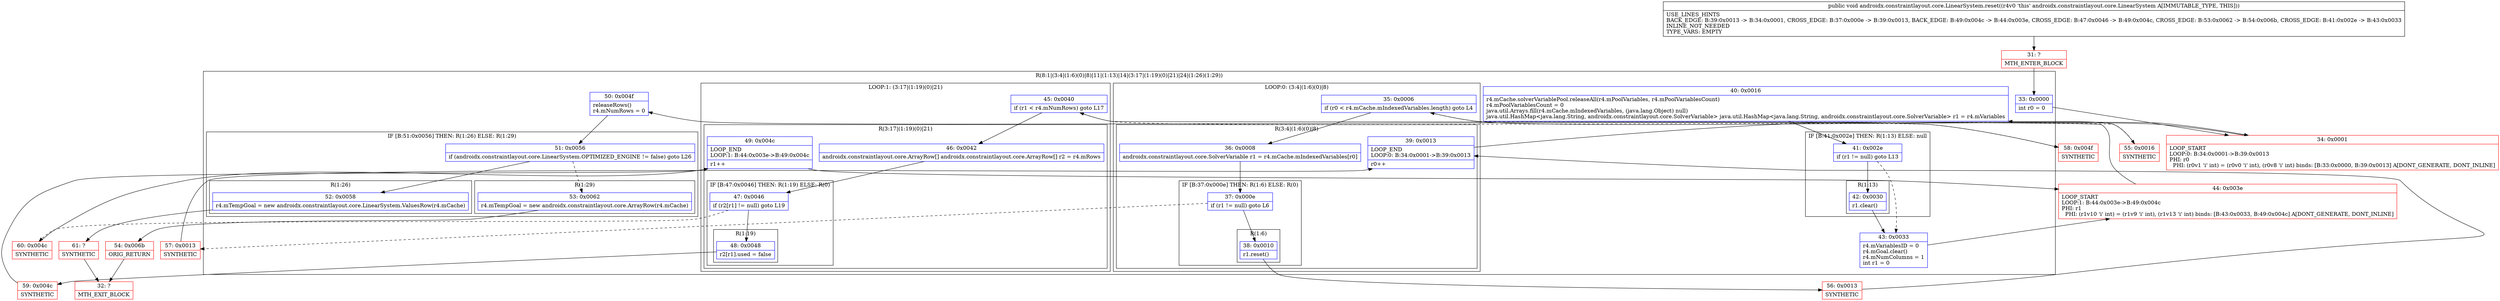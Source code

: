 digraph "CFG forandroidx.constraintlayout.core.LinearSystem.reset()V" {
subgraph cluster_Region_1513730414 {
label = "R(8:1|(3:4|(1:6)(0)|8)|11|(1:13)|14|(3:17|(1:19)(0)|21)|24|(1:26)(1:29))";
node [shape=record,color=blue];
Node_33 [shape=record,label="{33\:\ 0x0000|int r0 = 0\l}"];
subgraph cluster_LoopRegion_2039736287 {
label = "LOOP:0: (3:4|(1:6)(0)|8)";
node [shape=record,color=blue];
Node_35 [shape=record,label="{35\:\ 0x0006|if (r0 \< r4.mCache.mIndexedVariables.length) goto L4\l}"];
subgraph cluster_Region_253535566 {
label = "R(3:4|(1:6)(0)|8)";
node [shape=record,color=blue];
Node_36 [shape=record,label="{36\:\ 0x0008|androidx.constraintlayout.core.SolverVariable r1 = r4.mCache.mIndexedVariables[r0]\l}"];
subgraph cluster_IfRegion_455740261 {
label = "IF [B:37:0x000e] THEN: R(1:6) ELSE: R(0)";
node [shape=record,color=blue];
Node_37 [shape=record,label="{37\:\ 0x000e|if (r1 != null) goto L6\l}"];
subgraph cluster_Region_1129125628 {
label = "R(1:6)";
node [shape=record,color=blue];
Node_38 [shape=record,label="{38\:\ 0x0010|r1.reset()\l}"];
}
subgraph cluster_Region_1335024995 {
label = "R(0)";
node [shape=record,color=blue];
}
}
Node_39 [shape=record,label="{39\:\ 0x0013|LOOP_END\lLOOP:0: B:34:0x0001\-\>B:39:0x0013\l|r0++\l}"];
}
}
Node_40 [shape=record,label="{40\:\ 0x0016|r4.mCache.solverVariablePool.releaseAll(r4.mPoolVariables, r4.mPoolVariablesCount)\lr4.mPoolVariablesCount = 0\ljava.util.Arrays.fill(r4.mCache.mIndexedVariables, (java.lang.Object) null)\ljava.util.HashMap\<java.lang.String, androidx.constraintlayout.core.SolverVariable\> java.util.HashMap\<java.lang.String, androidx.constraintlayout.core.SolverVariable\> r1 = r4.mVariables\l}"];
subgraph cluster_IfRegion_1774676552 {
label = "IF [B:41:0x002e] THEN: R(1:13) ELSE: null";
node [shape=record,color=blue];
Node_41 [shape=record,label="{41\:\ 0x002e|if (r1 != null) goto L13\l}"];
subgraph cluster_Region_2120357087 {
label = "R(1:13)";
node [shape=record,color=blue];
Node_42 [shape=record,label="{42\:\ 0x0030|r1.clear()\l}"];
}
}
Node_43 [shape=record,label="{43\:\ 0x0033|r4.mVariablesID = 0\lr4.mGoal.clear()\lr4.mNumColumns = 1\lint r1 = 0\l}"];
subgraph cluster_LoopRegion_413772243 {
label = "LOOP:1: (3:17|(1:19)(0)|21)";
node [shape=record,color=blue];
Node_45 [shape=record,label="{45\:\ 0x0040|if (r1 \< r4.mNumRows) goto L17\l}"];
subgraph cluster_Region_1928677725 {
label = "R(3:17|(1:19)(0)|21)";
node [shape=record,color=blue];
Node_46 [shape=record,label="{46\:\ 0x0042|androidx.constraintlayout.core.ArrayRow[] androidx.constraintlayout.core.ArrayRow[] r2 = r4.mRows\l}"];
subgraph cluster_IfRegion_540211297 {
label = "IF [B:47:0x0046] THEN: R(1:19) ELSE: R(0)";
node [shape=record,color=blue];
Node_47 [shape=record,label="{47\:\ 0x0046|if (r2[r1] != null) goto L19\l}"];
subgraph cluster_Region_1318638676 {
label = "R(1:19)";
node [shape=record,color=blue];
Node_48 [shape=record,label="{48\:\ 0x0048|r2[r1].used = false\l}"];
}
subgraph cluster_Region_49714682 {
label = "R(0)";
node [shape=record,color=blue];
}
}
Node_49 [shape=record,label="{49\:\ 0x004c|LOOP_END\lLOOP:1: B:44:0x003e\-\>B:49:0x004c\l|r1++\l}"];
}
}
Node_50 [shape=record,label="{50\:\ 0x004f|releaseRows()\lr4.mNumRows = 0\l}"];
subgraph cluster_IfRegion_343518344 {
label = "IF [B:51:0x0056] THEN: R(1:26) ELSE: R(1:29)";
node [shape=record,color=blue];
Node_51 [shape=record,label="{51\:\ 0x0056|if (androidx.constraintlayout.core.LinearSystem.OPTIMIZED_ENGINE != false) goto L26\l}"];
subgraph cluster_Region_1936070211 {
label = "R(1:26)";
node [shape=record,color=blue];
Node_52 [shape=record,label="{52\:\ 0x0058|r4.mTempGoal = new androidx.constraintlayout.core.LinearSystem.ValuesRow(r4.mCache)\l}"];
}
subgraph cluster_Region_717665417 {
label = "R(1:29)";
node [shape=record,color=blue];
Node_53 [shape=record,label="{53\:\ 0x0062|r4.mTempGoal = new androidx.constraintlayout.core.ArrayRow(r4.mCache)\l}"];
}
}
}
Node_31 [shape=record,color=red,label="{31\:\ ?|MTH_ENTER_BLOCK\l}"];
Node_34 [shape=record,color=red,label="{34\:\ 0x0001|LOOP_START\lLOOP:0: B:34:0x0001\-\>B:39:0x0013\lPHI: r0 \l  PHI: (r0v1 'i' int) = (r0v0 'i' int), (r0v8 'i' int) binds: [B:33:0x0000, B:39:0x0013] A[DONT_GENERATE, DONT_INLINE]\l}"];
Node_56 [shape=record,color=red,label="{56\:\ 0x0013|SYNTHETIC\l}"];
Node_57 [shape=record,color=red,label="{57\:\ 0x0013|SYNTHETIC\l}"];
Node_55 [shape=record,color=red,label="{55\:\ 0x0016|SYNTHETIC\l}"];
Node_44 [shape=record,color=red,label="{44\:\ 0x003e|LOOP_START\lLOOP:1: B:44:0x003e\-\>B:49:0x004c\lPHI: r1 \l  PHI: (r1v10 'i' int) = (r1v9 'i' int), (r1v13 'i' int) binds: [B:43:0x0033, B:49:0x004c] A[DONT_GENERATE, DONT_INLINE]\l}"];
Node_59 [shape=record,color=red,label="{59\:\ 0x004c|SYNTHETIC\l}"];
Node_60 [shape=record,color=red,label="{60\:\ 0x004c|SYNTHETIC\l}"];
Node_58 [shape=record,color=red,label="{58\:\ 0x004f|SYNTHETIC\l}"];
Node_61 [shape=record,color=red,label="{61\:\ ?|SYNTHETIC\l}"];
Node_32 [shape=record,color=red,label="{32\:\ ?|MTH_EXIT_BLOCK\l}"];
Node_54 [shape=record,color=red,label="{54\:\ 0x006b|ORIG_RETURN\l}"];
MethodNode[shape=record,label="{public void androidx.constraintlayout.core.LinearSystem.reset((r4v0 'this' androidx.constraintlayout.core.LinearSystem A[IMMUTABLE_TYPE, THIS]))  | USE_LINES_HINTS\lBACK_EDGE: B:39:0x0013 \-\> B:34:0x0001, CROSS_EDGE: B:37:0x000e \-\> B:39:0x0013, BACK_EDGE: B:49:0x004c \-\> B:44:0x003e, CROSS_EDGE: B:47:0x0046 \-\> B:49:0x004c, CROSS_EDGE: B:53:0x0062 \-\> B:54:0x006b, CROSS_EDGE: B:41:0x002e \-\> B:43:0x0033\lINLINE_NOT_NEEDED\lTYPE_VARS: EMPTY\l}"];
MethodNode -> Node_31;Node_33 -> Node_34;
Node_35 -> Node_36;
Node_35 -> Node_55[style=dashed];
Node_36 -> Node_37;
Node_37 -> Node_38;
Node_37 -> Node_57[style=dashed];
Node_38 -> Node_56;
Node_39 -> Node_34;
Node_40 -> Node_41;
Node_41 -> Node_42;
Node_41 -> Node_43[style=dashed];
Node_42 -> Node_43;
Node_43 -> Node_44;
Node_45 -> Node_46;
Node_45 -> Node_58[style=dashed];
Node_46 -> Node_47;
Node_47 -> Node_48;
Node_47 -> Node_60[style=dashed];
Node_48 -> Node_59;
Node_49 -> Node_44;
Node_50 -> Node_51;
Node_51 -> Node_52;
Node_51 -> Node_53[style=dashed];
Node_52 -> Node_61;
Node_53 -> Node_54;
Node_31 -> Node_33;
Node_34 -> Node_35;
Node_56 -> Node_39;
Node_57 -> Node_39;
Node_55 -> Node_40;
Node_44 -> Node_45;
Node_59 -> Node_49;
Node_60 -> Node_49;
Node_58 -> Node_50;
Node_61 -> Node_32;
Node_54 -> Node_32;
}

